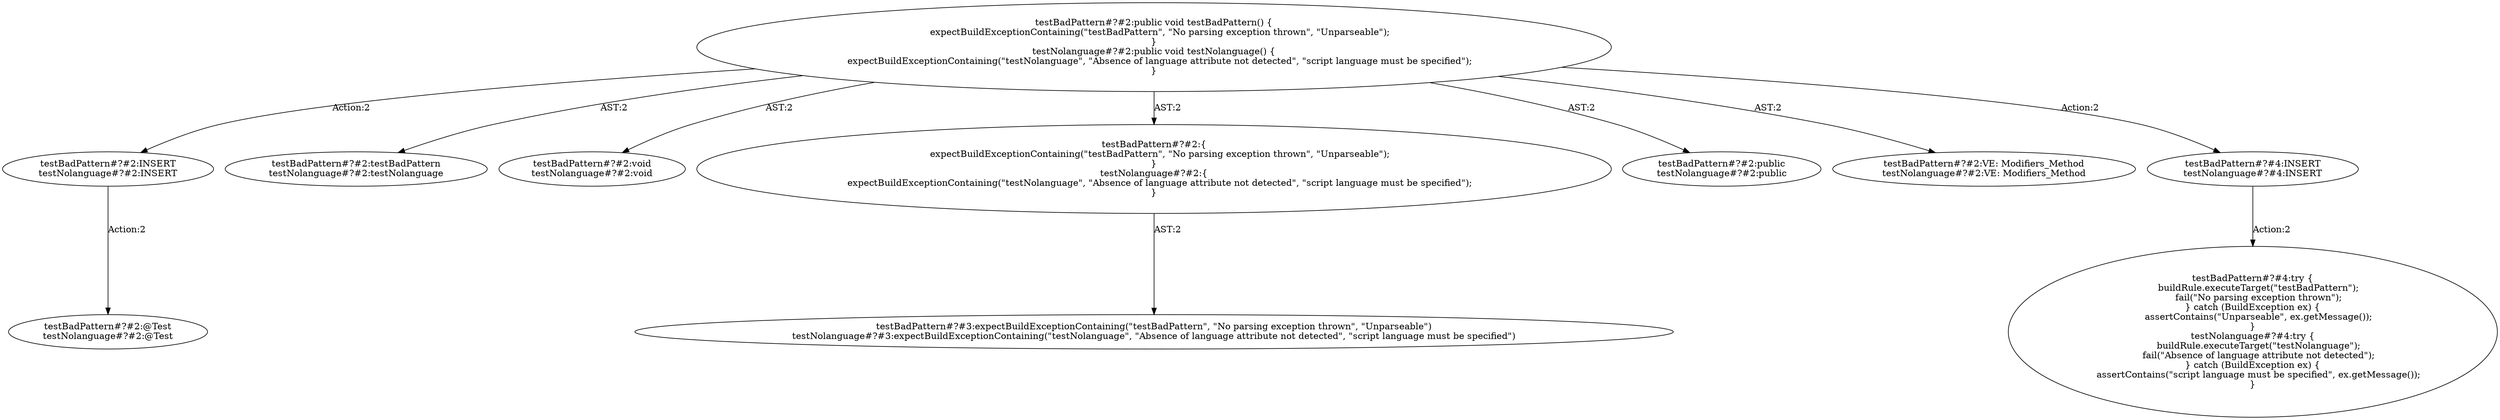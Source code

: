 digraph "Pattern" {
0 [label="testBadPattern#?#2:INSERT
testNolanguage#?#2:INSERT" shape=ellipse]
1 [label="testBadPattern#?#2:public void testBadPattern() \{
    expectBuildExceptionContaining(\"testBadPattern\", \"No parsing exception thrown\", \"Unparseable\");
\}
testNolanguage#?#2:public void testNolanguage() \{
    expectBuildExceptionContaining(\"testNolanguage\", \"Absence of language attribute not detected\", \"script language must be specified\");
\}" shape=ellipse]
2 [label="testBadPattern#?#2:testBadPattern
testNolanguage#?#2:testNolanguage" shape=ellipse]
3 [label="testBadPattern#?#2:void
testNolanguage#?#2:void" shape=ellipse]
4 [label="testBadPattern#?#2:\{
    expectBuildExceptionContaining(\"testBadPattern\", \"No parsing exception thrown\", \"Unparseable\");
\}
testNolanguage#?#2:\{
    expectBuildExceptionContaining(\"testNolanguage\", \"Absence of language attribute not detected\", \"script language must be specified\");
\}" shape=ellipse]
5 [label="testBadPattern#?#3:expectBuildExceptionContaining(\"testBadPattern\", \"No parsing exception thrown\", \"Unparseable\")
testNolanguage#?#3:expectBuildExceptionContaining(\"testNolanguage\", \"Absence of language attribute not detected\", \"script language must be specified\")" shape=ellipse]
6 [label="testBadPattern#?#2:public
testNolanguage#?#2:public" shape=ellipse]
7 [label="testBadPattern#?#2:VE: Modifiers_Method
testNolanguage#?#2:VE: Modifiers_Method" shape=ellipse]
8 [label="testBadPattern#?#4:INSERT
testNolanguage#?#4:INSERT" shape=ellipse]
9 [label="testBadPattern#?#4:try \{
    buildRule.executeTarget(\"testBadPattern\");
    fail(\"No parsing exception thrown\");
\} catch (BuildException ex) \{
    assertContains(\"Unparseable\", ex.getMessage());
\}
testNolanguage#?#4:try \{
    buildRule.executeTarget(\"testNolanguage\");
    fail(\"Absence of language attribute not detected\");
\} catch (BuildException ex) \{
    assertContains(\"script language must be specified\", ex.getMessage());
\}" shape=ellipse]
10 [label="testBadPattern#?#2:@Test
testNolanguage#?#2:@Test" shape=ellipse]
0 -> 10 [label="Action:2"];
1 -> 0 [label="Action:2"];
1 -> 2 [label="AST:2"];
1 -> 3 [label="AST:2"];
1 -> 4 [label="AST:2"];
1 -> 6 [label="AST:2"];
1 -> 7 [label="AST:2"];
1 -> 8 [label="Action:2"];
4 -> 5 [label="AST:2"];
8 -> 9 [label="Action:2"];
}